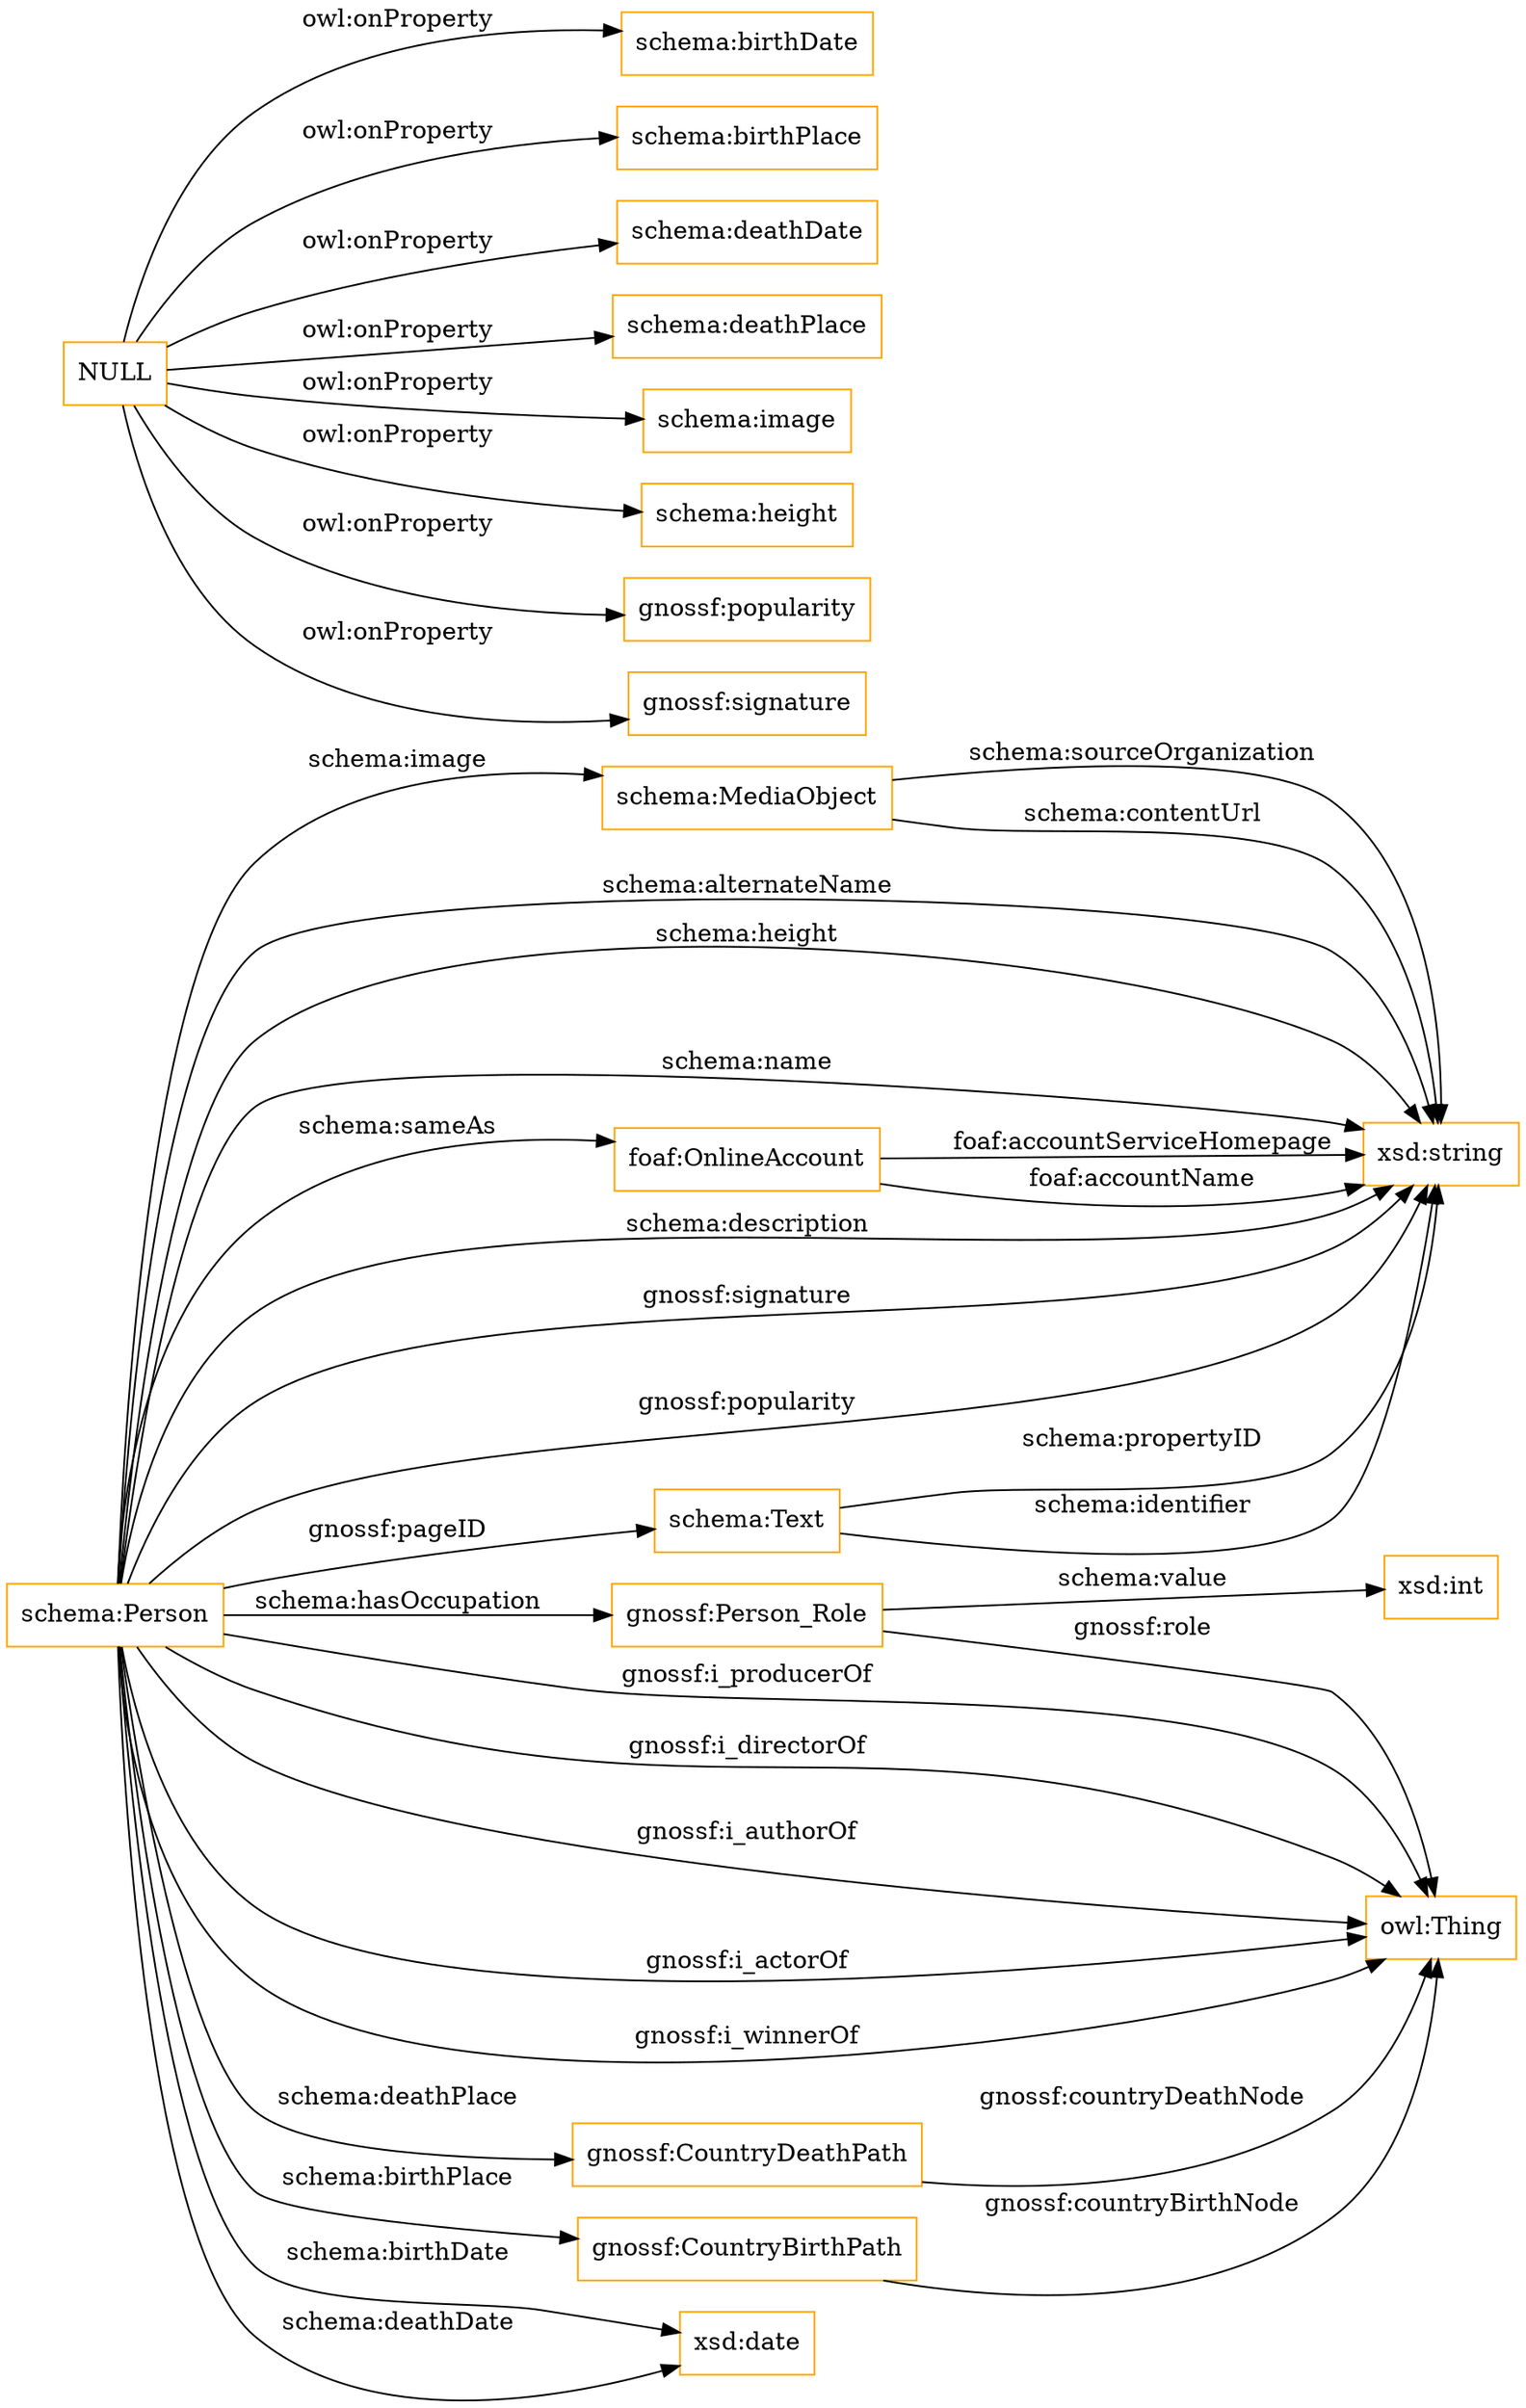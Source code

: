 digraph ar2dtool_diagram { 
rankdir=LR;
size="1501"
node [shape = rectangle, color="orange"]; "gnossf:Person_Role" "schema:Person" "schema:Text" "foaf:OnlineAccount" "gnossf:CountryDeathPath" "gnossf:CountryBirthPath" "schema:MediaObject" ; /*classes style*/
	"NULL" -> "schema:birthDate" [ label = "owl:onProperty" ];
	"NULL" -> "schema:birthPlace" [ label = "owl:onProperty" ];
	"NULL" -> "schema:deathDate" [ label = "owl:onProperty" ];
	"NULL" -> "schema:deathPlace" [ label = "owl:onProperty" ];
	"NULL" -> "schema:image" [ label = "owl:onProperty" ];
	"NULL" -> "schema:height" [ label = "owl:onProperty" ];
	"NULL" -> "gnossf:popularity" [ label = "owl:onProperty" ];
	"NULL" -> "gnossf:signature" [ label = "owl:onProperty" ];
	"schema:Person" -> "xsd:string" [ label = "schema:alternateName" ];
	"schema:Person" -> "owl:Thing" [ label = "gnossf:i_actorOf" ];
	"schema:Person" -> "gnossf:CountryBirthPath" [ label = "schema:birthPlace" ];
	"schema:Person" -> "owl:Thing" [ label = "gnossf:i_winnerOf" ];
	"schema:Person" -> "xsd:string" [ label = "schema:height" ];
	"schema:Person" -> "foaf:OnlineAccount" [ label = "schema:sameAs" ];
	"schema:MediaObject" -> "xsd:string" [ label = "schema:contentUrl" ];
	"gnossf:Person_Role" -> "xsd:int" [ label = "schema:value" ];
	"schema:Person" -> "xsd:date" [ label = "schema:deathDate" ];
	"gnossf:CountryBirthPath" -> "owl:Thing" [ label = "gnossf:countryBirthNode" ];
	"schema:MediaObject" -> "xsd:string" [ label = "schema:sourceOrganization" ];
	"foaf:OnlineAccount" -> "xsd:string" [ label = "foaf:accountServiceHomepage" ];
	"schema:Person" -> "gnossf:Person_Role" [ label = "schema:hasOccupation" ];
	"schema:Text" -> "xsd:string" [ label = "schema:identifier" ];
	"schema:Person" -> "xsd:string" [ label = "schema:name" ];
	"schema:Person" -> "owl:Thing" [ label = "gnossf:i_producerOf" ];
	"schema:Person" -> "schema:Text" [ label = "gnossf:pageID" ];
	"schema:Person" -> "owl:Thing" [ label = "gnossf:i_directorOf" ];
	"gnossf:Person_Role" -> "owl:Thing" [ label = "gnossf:role" ];
	"schema:Person" -> "gnossf:CountryDeathPath" [ label = "schema:deathPlace" ];
	"schema:Person" -> "owl:Thing" [ label = "gnossf:i_authorOf" ];
	"schema:Person" -> "schema:MediaObject" [ label = "schema:image" ];
	"schema:Person" -> "xsd:string" [ label = "schema:description" ];
	"gnossf:CountryDeathPath" -> "owl:Thing" [ label = "gnossf:countryDeathNode" ];
	"schema:Text" -> "xsd:string" [ label = "schema:propertyID" ];
	"schema:Person" -> "xsd:string" [ label = "gnossf:signature" ];
	"foaf:OnlineAccount" -> "xsd:string" [ label = "foaf:accountName" ];
	"schema:Person" -> "xsd:date" [ label = "schema:birthDate" ];
	"schema:Person" -> "xsd:string" [ label = "gnossf:popularity" ];

}
